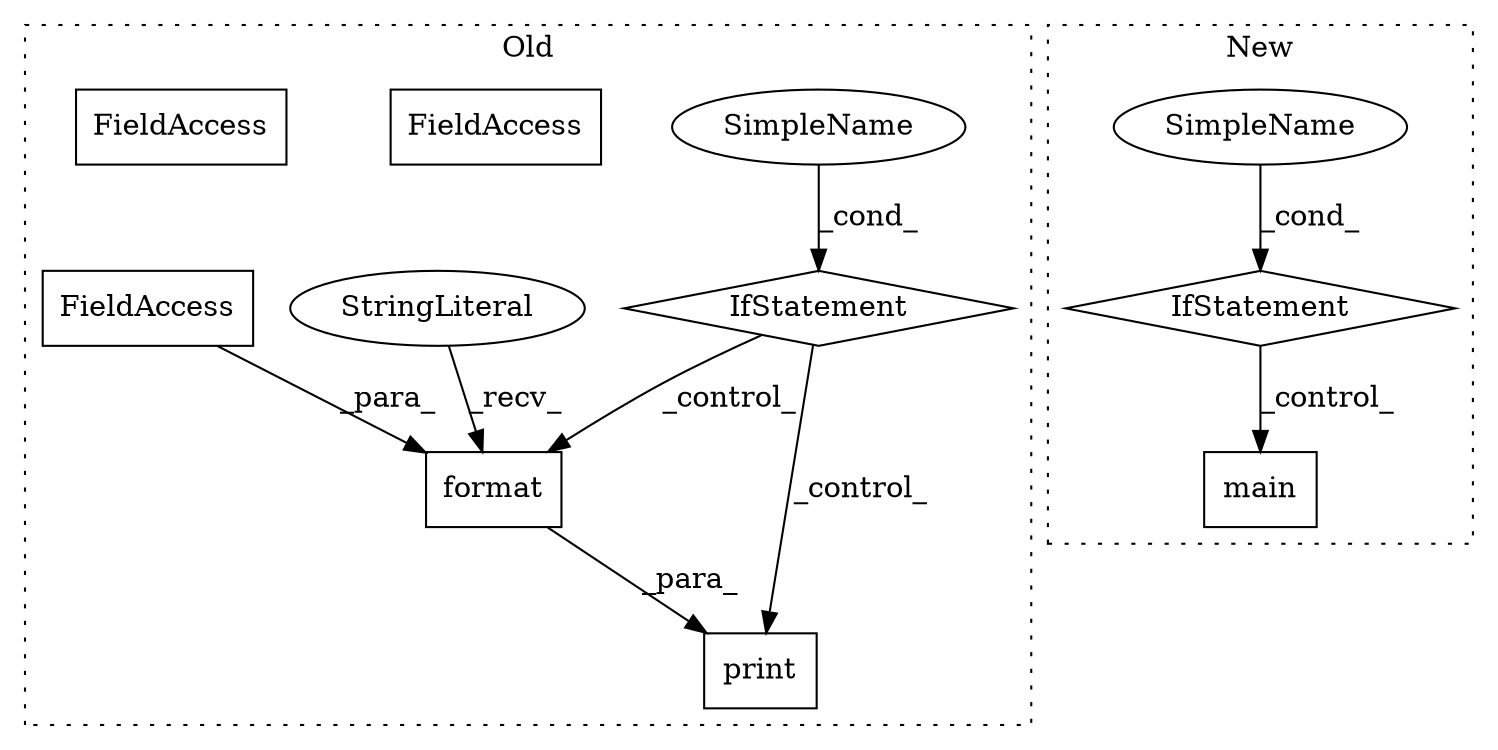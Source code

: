 digraph G {
subgraph cluster0 {
1 [label="format" a="32" s="3658,3681" l="7,1" shape="box"];
3 [label="StringLiteral" a="45" s="3579" l="78" shape="ellipse"];
6 [label="IfStatement" a="25" s="3515,3561" l="4,2" shape="diamond"];
7 [label="SimpleName" a="42" s="" l="" shape="ellipse"];
8 [label="FieldAccess" a="22" s="3519" l="14" shape="box"];
9 [label="FieldAccess" a="22" s="3665" l="14" shape="box"];
10 [label="print" a="32" s="3573,3682" l="6,1" shape="box"];
11 [label="FieldAccess" a="22" s="3665" l="14" shape="box"];
label = "Old";
style="dotted";
}
subgraph cluster1 {
2 [label="main" a="32" s="3988" l="6" shape="box"];
4 [label="IfStatement" a="25" s="3952,3978" l="4,2" shape="diamond"];
5 [label="SimpleName" a="42" s="" l="" shape="ellipse"];
label = "New";
style="dotted";
}
1 -> 10 [label="_para_"];
3 -> 1 [label="_recv_"];
4 -> 2 [label="_control_"];
5 -> 4 [label="_cond_"];
6 -> 10 [label="_control_"];
6 -> 1 [label="_control_"];
7 -> 6 [label="_cond_"];
11 -> 1 [label="_para_"];
}